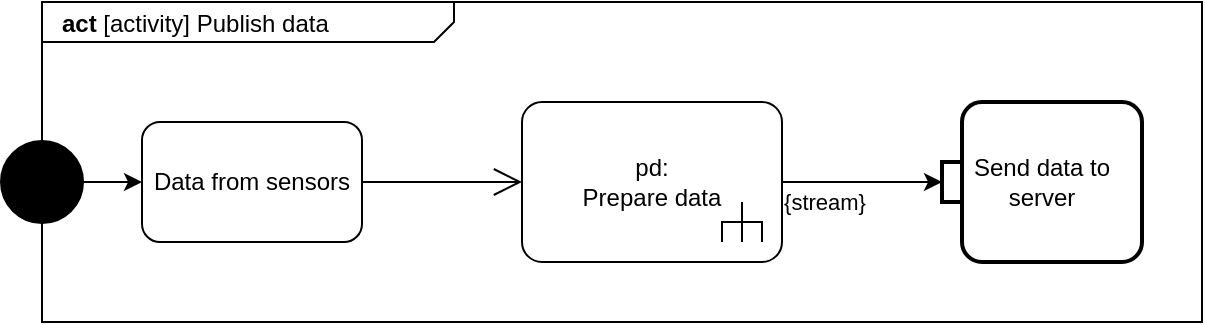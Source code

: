 <mxfile version="16.4.0" type="device" pages="5"><diagram name="Publish data" id="e7e014a7-5840-1c2e-5031-d8a46d1fe8dd"><mxGraphModel dx="1662" dy="878" grid="1" gridSize="10" guides="1" tooltips="1" connect="1" arrows="1" fold="1" page="1" pageScale="1" pageWidth="1169" pageHeight="826" background="none" math="0" shadow="0"><root><mxCell id="0"/><mxCell id="1" parent="0"/><mxCell id="7dHdj82QMktND5vD_DdU-41" value="&lt;p style=&quot;margin: 0px ; margin-top: 4px ; margin-left: 10px ; text-align: left&quot;&gt;&lt;b&gt;act&lt;/b&gt;   [activity] Publish data&lt;/p&gt;" style="html=1;shape=mxgraph.sysml.package;align=left;spacingLeft=5;verticalAlign=top;spacingTop=-3;labelX=206;html=1;overflow=fill;" parent="1" vertex="1"><mxGeometry x="120" y="100" width="580" height="160" as="geometry"/></mxCell><mxCell id="JfoF_RgNgmM4-vFtW8MZ-22" value="" style="edgeStyle=orthogonalEdgeStyle;rounded=0;orthogonalLoop=1;jettySize=auto;html=1;" parent="1" source="JfoF_RgNgmM4-vFtW8MZ-1" target="JfoF_RgNgmM4-vFtW8MZ-9" edge="1"><mxGeometry relative="1" as="geometry"/></mxCell><mxCell id="JfoF_RgNgmM4-vFtW8MZ-1" value="" style="shape=ellipse;html=1;fillColor=#000000;strokeWidth=2;verticalLabelPosition=bottom;verticalAlignment=top;perimeter=ellipsePerimeter;" parent="1" vertex="1"><mxGeometry x="100" y="170" width="40" height="40" as="geometry"/></mxCell><mxCell id="JfoF_RgNgmM4-vFtW8MZ-7" value="" style="edgeStyle=elbowEdgeStyle;html=1;elbow=horizontal;startArrow=open;rounded=0;endArrow=none;verticalAlign=bottom;startSize=12;entryX=1;entryY=0.5;entryDx=0;entryDy=0;exitX=0;exitY=0.5;exitDx=0;exitDy=0;exitPerimeter=0;" parent="1" source="JfoF_RgNgmM4-vFtW8MZ-17" target="JfoF_RgNgmM4-vFtW8MZ-9" edge="1"><mxGeometry relative="1" as="geometry"><mxPoint x="285" y="190" as="targetPoint"/><mxPoint x="375" y="190" as="sourcePoint"/></mxGeometry></mxCell><mxCell id="JfoF_RgNgmM4-vFtW8MZ-9" value="Data from sensors" style="shape=rect;html=1;rounded=1;whiteSpace=wrap;align=center;" parent="1" vertex="1"><mxGeometry x="170" y="160" width="110" height="60" as="geometry"/></mxCell><mxCell id="JfoF_RgNgmM4-vFtW8MZ-21" value="" style="edgeStyle=orthogonalEdgeStyle;rounded=0;orthogonalLoop=1;jettySize=auto;html=1;" parent="1" source="JfoF_RgNgmM4-vFtW8MZ-17" target="JfoF_RgNgmM4-vFtW8MZ-19" edge="1"><mxGeometry relative="1" as="geometry"/></mxCell><mxCell id="CWq925yvimgY76yjVDNL-1" value="{stream}" style="edgeLabel;html=1;align=center;verticalAlign=middle;resizable=0;points=[];" parent="JfoF_RgNgmM4-vFtW8MZ-21" vertex="1" connectable="0"><mxGeometry x="0.183" y="2" relative="1" as="geometry"><mxPoint x="-27" y="12" as="offset"/></mxGeometry></mxCell><mxCell id="JfoF_RgNgmM4-vFtW8MZ-17" value="pd:&lt;br&gt;Prepare data" style="html=1;shape=mxgraph.sysml.callBehAct;whiteSpace=wrap;align=center;" parent="1" vertex="1"><mxGeometry x="360" y="150" width="130" height="80" as="geometry"/></mxCell><mxCell id="JfoF_RgNgmM4-vFtW8MZ-19" value="Send data to server" style="html=1;shape=mxgraph.sysml.objFlowL;strokeWidth=2;whiteSpace=wrap;" parent="1" vertex="1"><mxGeometry x="570" y="150" width="100" height="80" as="geometry"/></mxCell></root></mxGraphModel></diagram><diagram id="3Un6DFby1iyPU_zSMwwB" name="Prepare data"><mxGraphModel dx="1662" dy="878" grid="1" gridSize="10" guides="1" tooltips="1" connect="1" arrows="1" fold="1" page="1" pageScale="1" pageWidth="827" pageHeight="1169" math="0" shadow="0"><root><mxCell id="x2i3GDjhA75MX5ldge6A-0"/><mxCell id="x2i3GDjhA75MX5ldge6A-1" parent="x2i3GDjhA75MX5ldge6A-0"/><mxCell id="VqHFXOiBXSeNVAOBvxoI-1" value="&lt;p style=&quot;margin: 0px ; margin-top: 4px ; margin-left: 10px ; text-align: left&quot;&gt;&lt;b&gt;act&lt;/b&gt;   [activity] Prepare data&lt;/p&gt;" style="html=1;shape=mxgraph.sysml.package;align=left;spacingLeft=5;verticalAlign=top;spacingTop=-3;labelX=156.29;html=1;overflow=fill;" parent="x2i3GDjhA75MX5ldge6A-1" vertex="1"><mxGeometry x="80" y="40" width="690" height="350" as="geometry"/></mxCell><mxCell id="bAS7IA4fPsO40qckGnFH-7" value="" style="edgeStyle=orthogonalEdgeStyle;rounded=0;orthogonalLoop=1;jettySize=auto;html=1;" parent="x2i3GDjhA75MX5ldge6A-1" source="bAS7IA4fPsO40qckGnFH-0" target="bAS7IA4fPsO40qckGnFH-6" edge="1"><mxGeometry relative="1" as="geometry"/></mxCell><mxCell id="bAS7IA4fPsO40qckGnFH-0" value="inputData:&lt;br&gt;Sensor data" style="shape=rect;html=1;whiteSpace=wrap;align=center;" parent="x2i3GDjhA75MX5ldge6A-1" vertex="1"><mxGeometry x="30" y="90" width="100" height="40" as="geometry"/></mxCell><mxCell id="bAS7IA4fPsO40qckGnFH-6" value="vd:&lt;br&gt;Validate Data" style="html=1;shape=mxgraph.sysml.callBehAct;whiteSpace=wrap;align=center;" parent="x2i3GDjhA75MX5ldge6A-1" vertex="1"><mxGeometry x="220" y="70" width="160" height="80" as="geometry"/></mxCell><mxCell id="bAS7IA4fPsO40qckGnFH-8" value="" style="shape=rhombus;html=1;verticalLabelPosition=bottom;verticalAlignment=top;" parent="x2i3GDjhA75MX5ldge6A-1" vertex="1"><mxGeometry x="280" y="210" width="40" height="40" as="geometry"/></mxCell><mxCell id="bAS7IA4fPsO40qckGnFH-9" value="" style="edgeStyle=elbowEdgeStyle;html=1;elbow=horizontal;align=right;verticalAlign=bottom;endArrow=none;rounded=0;labelBackgroundColor=none;startArrow=open;startSize=12;entryX=0.5;entryY=1;entryDx=0;entryDy=0;entryPerimeter=0;" parent="x2i3GDjhA75MX5ldge6A-1" source="bAS7IA4fPsO40qckGnFH-8" target="bAS7IA4fPsO40qckGnFH-6" edge="1"><mxGeometry relative="1" as="geometry"><mxPoint x="300" y="170" as="targetPoint"/></mxGeometry></mxCell><mxCell id="bAS7IA4fPsO40qckGnFH-12" value="isDataValid:&lt;br&gt;Boolean" style="edgeLabel;html=1;align=center;verticalAlign=middle;resizable=0;points=[];" parent="bAS7IA4fPsO40qckGnFH-9" vertex="1" connectable="0"><mxGeometry x="0.479" y="-2" relative="1" as="geometry"><mxPoint x="28" y="5" as="offset"/></mxGeometry></mxCell><mxCell id="bAS7IA4fPsO40qckGnFH-10" value="[true]" style="edgeStyle=elbowEdgeStyle;html=1;elbow=vertical;verticalAlign=bottom;endArrow=open;rounded=0;labelBackgroundColor=none;endSize=12;entryX=0;entryY=0.5;entryDx=0;entryDy=0;entryPerimeter=0;" parent="x2i3GDjhA75MX5ldge6A-1" source="bAS7IA4fPsO40qckGnFH-8" target="bAS7IA4fPsO40qckGnFH-13" edge="1"><mxGeometry relative="1" as="geometry"><mxPoint x="400" y="230" as="targetPoint"/><mxPoint x="320" y="230" as="sourcePoint"/></mxGeometry></mxCell><mxCell id="bAS7IA4fPsO40qckGnFH-11" value="[else]" style="edgeStyle=elbowEdgeStyle;html=1;elbow=vertical;verticalAlign=bottom;endArrow=open;rounded=0;labelBackgroundColor=none;endSize=12;entryX=0;entryY=0.5;entryDx=0;entryDy=0;entryPerimeter=0;" parent="x2i3GDjhA75MX5ldge6A-1" source="bAS7IA4fPsO40qckGnFH-8" target="bAS7IA4fPsO40qckGnFH-22" edge="1"><mxGeometry relative="1" as="geometry"><mxPoint x="200" y="230" as="targetPoint"/><Array as="points"><mxPoint x="120" y="270"/><mxPoint x="180" y="230"/></Array></mxGeometry></mxCell><mxCell id="bAS7IA4fPsO40qckGnFH-13" value="Adjust units" style="html=1;shape=mxgraph.sysml.isControl;whiteSpace=wrap;align=center;" parent="x2i3GDjhA75MX5ldge6A-1" vertex="1"><mxGeometry x="414" y="200" width="120" height="60" as="geometry"/></mxCell><mxCell id="bAS7IA4fPsO40qckGnFH-15" value="{stream}" style="edgeStyle=elbowEdgeStyle;html=1;elbow=vertical;endArrow=open;rounded=0;verticalAlign=bottom;entryX=0;entryY=0.5;endSize=12;entryDx=0;entryDy=0;entryPerimeter=0;exitX=1;exitY=0.5;exitDx=0;exitDy=0;exitPerimeter=0;" parent="x2i3GDjhA75MX5ldge6A-1" source="bAS7IA4fPsO40qckGnFH-13" target="bAS7IA4fPsO40qckGnFH-16" edge="1"><mxGeometry relative="1" as="geometry"><mxPoint x="490" y="260" as="targetPoint"/></mxGeometry></mxCell><mxCell id="bAS7IA4fPsO40qckGnFH-16" value="Setup timestamp" style="html=1;shape=mxgraph.sysml.isControl;whiteSpace=wrap;align=center;" parent="x2i3GDjhA75MX5ldge6A-1" vertex="1"><mxGeometry x="600" y="200" width="120" height="60" as="geometry"/></mxCell><mxCell id="bAS7IA4fPsO40qckGnFH-18" value="{stream}" style="edgeStyle=elbowEdgeStyle;html=1;elbow=vertical;endArrow=open;rounded=0;verticalAlign=bottom;entryX=0.5;entryY=0;endSize=12;entryDx=0;entryDy=0;exitX=1;exitY=0.5;exitDx=0;exitDy=0;exitPerimeter=0;" parent="x2i3GDjhA75MX5ldge6A-1" source="bAS7IA4fPsO40qckGnFH-16" target="bAS7IA4fPsO40qckGnFH-19" edge="1"><mxGeometry x="-1" y="14" relative="1" as="geometry"><mxPoint x="760" y="140" as="targetPoint"/><mxPoint x="790" y="230" as="sourcePoint"/><Array as="points"><mxPoint x="600" y="320"/><mxPoint x="730" y="240"/><mxPoint x="730" y="360"/><mxPoint x="680" y="320"/><mxPoint x="730" y="280"/></Array><mxPoint x="-4" y="-10" as="offset"/></mxGeometry></mxCell><mxCell id="bAS7IA4fPsO40qckGnFH-19" value="output data:&lt;br&gt;Server data" style="shape=rect;html=1;whiteSpace=wrap;align=center;" parent="x2i3GDjhA75MX5ldge6A-1" vertex="1"><mxGeometry x="394" y="350" width="160" height="80" as="geometry"/></mxCell><mxCell id="bAS7IA4fPsO40qckGnFH-26" style="edgeStyle=orthogonalEdgeStyle;rounded=0;orthogonalLoop=1;jettySize=auto;html=1;exitX=1;exitY=0.5;exitDx=0;exitDy=0;exitPerimeter=0;entryX=0.5;entryY=0;entryDx=0;entryDy=0;" parent="x2i3GDjhA75MX5ldge6A-1" source="bAS7IA4fPsO40qckGnFH-22" target="bAS7IA4fPsO40qckGnFH-19" edge="1"><mxGeometry relative="1" as="geometry"/></mxCell><mxCell id="bAS7IA4fPsO40qckGnFH-22" value="Generate error message" style="html=1;shape=mxgraph.sysml.isControl;whiteSpace=wrap;align=center;" parent="x2i3GDjhA75MX5ldge6A-1" vertex="1"><mxGeometry x="150" y="290" width="120" height="60" as="geometry"/></mxCell></root></mxGraphModel></diagram><diagram id="cBzcxg7bb8-WMVqb4O7k" name="Validate data"><mxGraphModel dx="1662" dy="878" grid="1" gridSize="10" guides="1" tooltips="1" connect="1" arrows="1" fold="1" page="1" pageScale="1" pageWidth="827" pageHeight="1169" math="0" shadow="0"><root><mxCell id="5gHHppkjotb1Nl6CdZCv-0"/><mxCell id="5gHHppkjotb1Nl6CdZCv-1" parent="5gHHppkjotb1Nl6CdZCv-0"/><mxCell id="f2SLlXvwMD1qYt9ZCePu-0" value="&lt;p style=&quot;margin: 0px ; margin-top: 4px ; margin-left: 10px ; text-align: left&quot;&gt;&lt;b&gt;act&lt;/b&gt;   [activity] Validate data&lt;/p&gt;" style="html=1;shape=mxgraph.sysml.package;align=left;spacingLeft=5;verticalAlign=top;spacingTop=-3;labelX=156.29;html=1;overflow=fill;" parent="5gHHppkjotb1Nl6CdZCv-1" vertex="1"><mxGeometry x="80" y="40" width="690" height="350" as="geometry"/></mxCell><mxCell id="QNfdYo04F6BbWZ-JcwOj-5" style="edgeStyle=orthogonalEdgeStyle;rounded=0;orthogonalLoop=1;jettySize=auto;html=1;exitX=1;exitY=0.5;exitDx=0;exitDy=0;entryX=0;entryY=0.5;entryDx=0;entryDy=0;entryPerimeter=0;" parent="5gHHppkjotb1Nl6CdZCv-1" source="QNfdYo04F6BbWZ-JcwOj-0" target="QNfdYo04F6BbWZ-JcwOj-1" edge="1"><mxGeometry relative="1" as="geometry"/></mxCell><mxCell id="QNfdYo04F6BbWZ-JcwOj-0" value="inputData:&lt;br&gt;Sensor data" style="shape=rect;html=1;whiteSpace=wrap;align=center;" parent="5gHHppkjotb1Nl6CdZCv-1" vertex="1"><mxGeometry y="70" width="160" height="80" as="geometry"/></mxCell><mxCell id="QNfdYo04F6BbWZ-JcwOj-14" style="edgeStyle=orthogonalEdgeStyle;rounded=0;orthogonalLoop=1;jettySize=auto;html=1;exitX=1;exitY=0.5;exitDx=0;exitDy=0;exitPerimeter=0;entryX=0.5;entryY=0;entryDx=0;entryDy=0;" parent="5gHHppkjotb1Nl6CdZCv-1" source="QNfdYo04F6BbWZ-JcwOj-1" target="QNfdYo04F6BbWZ-JcwOj-10" edge="1"><mxGeometry relative="1" as="geometry"/></mxCell><mxCell id="QNfdYo04F6BbWZ-JcwOj-15" value="isKnownSensor:&lt;br&gt;Boolean" style="edgeLabel;html=1;align=center;verticalAlign=middle;resizable=0;points=[];" parent="QNfdYo04F6BbWZ-JcwOj-14" vertex="1" connectable="0"><mxGeometry x="-0.376" y="-3" relative="1" as="geometry"><mxPoint x="17" y="-23" as="offset"/></mxGeometry></mxCell><mxCell id="QNfdYo04F6BbWZ-JcwOj-1" value="Indetify sensor" style="html=1;shape=mxgraph.sysml.isControl;whiteSpace=wrap;align=center;" parent="5gHHppkjotb1Nl6CdZCv-1" vertex="1"><mxGeometry x="294" y="80" width="120" height="60" as="geometry"/></mxCell><mxCell id="QNfdYo04F6BbWZ-JcwOj-10" value="" style="shape=rhombus;html=1;verticalLabelPosition=bottom;verticalAlignment=top;" parent="5gHHppkjotb1Nl6CdZCv-1" vertex="1"><mxGeometry x="490" y="140" width="40" height="40" as="geometry"/></mxCell><mxCell id="QNfdYo04F6BbWZ-JcwOj-12" value="[true]" style="edgeStyle=elbowEdgeStyle;html=1;elbow=vertical;verticalAlign=bottom;endArrow=open;rounded=0;labelBackgroundColor=none;endSize=12;entryX=1;entryY=0.5;entryDx=0;entryDy=0;entryPerimeter=0;exitX=1;exitY=0.5;exitDx=0;exitDy=0;" parent="5gHHppkjotb1Nl6CdZCv-1" source="QNfdYo04F6BbWZ-JcwOj-10" target="cafLtgWBnsFlHzOtjkQG-0" edge="1"><mxGeometry relative="1" as="geometry"><mxPoint x="610" y="245" as="targetPoint"/><Array as="points"><mxPoint x="640" y="250"/><mxPoint x="560" y="210"/><mxPoint x="620" y="250"/><mxPoint x="570" y="210"/><mxPoint x="540" y="240"/></Array></mxGeometry></mxCell><mxCell id="QNfdYo04F6BbWZ-JcwOj-13" value="[else]" style="edgeStyle=elbowEdgeStyle;html=1;elbow=vertical;verticalAlign=bottom;endArrow=open;rounded=0;labelBackgroundColor=none;endSize=12;exitX=0;exitY=0.5;exitDx=0;exitDy=0;" parent="5gHHppkjotb1Nl6CdZCv-1" source="QNfdYo04F6BbWZ-JcwOj-10" target="u1cWtA9HuxWcB0MiKzds-0" edge="1"><mxGeometry relative="1" as="geometry"><mxPoint x="410" y="245" as="targetPoint"/><Array as="points"><mxPoint x="470" y="160"/><mxPoint x="340" y="200"/><mxPoint x="380" y="160"/><mxPoint x="280" y="220"/></Array></mxGeometry></mxCell><mxCell id="cafLtgWBnsFlHzOtjkQG-7" style="edgeStyle=orthogonalEdgeStyle;rounded=0;orthogonalLoop=1;jettySize=auto;html=1;exitX=0;exitY=0.5;exitDx=0;exitDy=0;exitPerimeter=0;" parent="5gHHppkjotb1Nl6CdZCv-1" source="cafLtgWBnsFlHzOtjkQG-0" edge="1"><mxGeometry relative="1" as="geometry"><mxPoint x="280" y="360" as="targetPoint"/></mxGeometry></mxCell><mxCell id="cafLtgWBnsFlHzOtjkQG-8" value="isValidValue:&lt;br&gt;Boolean" style="edgeLabel;html=1;align=center;verticalAlign=middle;resizable=0;points=[];" parent="cafLtgWBnsFlHzOtjkQG-7" vertex="1" connectable="0"><mxGeometry x="-0.191" y="-2" relative="1" as="geometry"><mxPoint y="-18" as="offset"/></mxGeometry></mxCell><mxCell id="cafLtgWBnsFlHzOtjkQG-0" value="Check unit constraints" style="html=1;shape=mxgraph.sysml.isControl;whiteSpace=wrap;align=center;" parent="5gHHppkjotb1Nl6CdZCv-1" vertex="1"><mxGeometry x="480" y="280" width="120" height="60" as="geometry"/></mxCell><mxCell id="u1cWtA9HuxWcB0MiKzds-0" value="isDataValid:&lt;br&gt;Boolean" style="shape=rect;html=1;whiteSpace=wrap;align=center;" parent="5gHHppkjotb1Nl6CdZCv-1" vertex="1"><mxGeometry x="220" y="360.0" width="120" height="60" as="geometry"/></mxCell></root></mxGraphModel></diagram><diagram id="IX8HB5eVjhqEcZfaehb6" name="RT Visualization"><mxGraphModel dx="1146" dy="606" grid="1" gridSize="10" guides="1" tooltips="1" connect="1" arrows="1" fold="1" page="1" pageScale="1" pageWidth="827" pageHeight="1169" math="0" shadow="0"><root><mxCell id="RWzSgJWbdheXzcFklmRc-0"/><mxCell id="RWzSgJWbdheXzcFklmRc-1" parent="RWzSgJWbdheXzcFklmRc-0"/><mxCell id="RWzSgJWbdheXzcFklmRc-2" value="&lt;p style=&quot;margin: 0px ; margin-top: 4px ; margin-left: 10px ; text-align: left&quot;&gt;&lt;b&gt;act&lt;/b&gt;   [activity] RT visualization&lt;/p&gt;" style="html=1;shape=mxgraph.sysml.package;align=left;spacingLeft=5;verticalAlign=top;spacingTop=-3;labelX=167;html=1;overflow=fill;" vertex="1" parent="RWzSgJWbdheXzcFklmRc-1"><mxGeometry x="40" y="40" width="600" height="130" as="geometry"/></mxCell><mxCell id="XE9DvOw8k-lfp-LuiPaV-1" style="edgeStyle=orthogonalEdgeStyle;rounded=0;orthogonalLoop=1;jettySize=auto;html=1;exitX=1;exitY=0.5;exitDx=0;exitDy=0;" edge="1" parent="RWzSgJWbdheXzcFklmRc-1" source="Pegs4wmv3HI09jGecWGz-0" target="i8hducktJwxU_8jZnl5n-2"><mxGeometry relative="1" as="geometry"><mxPoint x="110" y="110" as="targetPoint"/></mxGeometry></mxCell><mxCell id="Pegs4wmv3HI09jGecWGz-0" value="" style="shape=ellipse;html=1;fillColor=#000000;strokeWidth=2;verticalLabelPosition=bottom;verticalAlignment=top;perimeter=ellipsePerimeter;" vertex="1" parent="RWzSgJWbdheXzcFklmRc-1"><mxGeometry x="20" y="90" width="40" height="40" as="geometry"/></mxCell><mxCell id="i8hducktJwxU_8jZnl5n-1" style="edgeStyle=orthogonalEdgeStyle;rounded=0;orthogonalLoop=1;jettySize=auto;html=1;exitX=1;exitY=0.5;exitDx=0;exitDy=0;entryX=0;entryY=0.5;entryDx=0;entryDy=0;entryPerimeter=0;exitPerimeter=0;" edge="1" parent="RWzSgJWbdheXzcFklmRc-1" source="i8hducktJwxU_8jZnl5n-2" target="i8hducktJwxU_8jZnl5n-0"><mxGeometry relative="1" as="geometry"><mxPoint x="220" y="110" as="sourcePoint"/></mxGeometry></mxCell><mxCell id="3q6bVI_lEYhw0KJKJqsa-1" value="" style="edgeStyle=orthogonalEdgeStyle;rounded=0;orthogonalLoop=1;jettySize=auto;html=1;" edge="1" parent="RWzSgJWbdheXzcFklmRc-1" source="i8hducktJwxU_8jZnl5n-0" target="3q6bVI_lEYhw0KJKJqsa-0"><mxGeometry relative="1" as="geometry"/></mxCell><mxCell id="3q6bVI_lEYhw0KJKJqsa-2" value="{stream}" style="edgeLabel;html=1;align=center;verticalAlign=middle;resizable=0;points=[];" vertex="1" connectable="0" parent="3q6bVI_lEYhw0KJKJqsa-1"><mxGeometry x="0.19" y="-1" relative="1" as="geometry"><mxPoint x="-3" y="-11" as="offset"/></mxGeometry></mxCell><mxCell id="i8hducktJwxU_8jZnl5n-0" value="pd:&lt;br&gt;Prepare data" style="html=1;shape=mxgraph.sysml.callBehAct;whiteSpace=wrap;align=center;" vertex="1" parent="RWzSgJWbdheXzcFklmRc-1"><mxGeometry x="284" y="70" width="130" height="80" as="geometry"/></mxCell><mxCell id="i8hducktJwxU_8jZnl5n-2" value="Data from sensors" style="html=1;shape=mxgraph.sysml.objFlowR;whiteSpace=wrap;" vertex="1" parent="RWzSgJWbdheXzcFklmRc-1"><mxGeometry x="110" y="80" width="120" height="60" as="geometry"/></mxCell><mxCell id="3q6bVI_lEYhw0KJKJqsa-0" value="Send data to device" style="html=1;shape=mxgraph.sysml.objFlowL;whiteSpace=wrap;" vertex="1" parent="RWzSgJWbdheXzcFklmRc-1"><mxGeometry x="480" y="80" width="140" height="60" as="geometry"/></mxCell></root></mxGraphModel></diagram><diagram id="TU8Psxcm6TMZLFLZZGfW" name="Event handler"><mxGraphModel dx="1146" dy="606" grid="1" gridSize="10" guides="1" tooltips="1" connect="1" arrows="1" fold="1" page="1" pageScale="1" pageWidth="827" pageHeight="1169" math="0" shadow="0"><root><mxCell id="KRzBCrGNwfFfLs2EiNDG-0"/><mxCell id="KRzBCrGNwfFfLs2EiNDG-1" parent="KRzBCrGNwfFfLs2EiNDG-0"/><mxCell id="KRzBCrGNwfFfLs2EiNDG-2" value="&lt;p style=&quot;margin: 0px ; margin-top: 4px ; margin-left: 10px ; text-align: left&quot;&gt;&lt;b&gt;act&lt;/b&gt;   [activity] Event handler&lt;/p&gt;" style="html=1;shape=mxgraph.sysml.package;align=left;spacingLeft=5;verticalAlign=top;spacingTop=-3;labelX=162;html=1;overflow=fill;" vertex="1" parent="KRzBCrGNwfFfLs2EiNDG-1"><mxGeometry x="40" y="40" width="760" height="400" as="geometry"/></mxCell><mxCell id="KRzBCrGNwfFfLs2EiNDG-5" style="edgeStyle=orthogonalEdgeStyle;rounded=0;orthogonalLoop=1;jettySize=auto;html=1;exitX=1;exitY=0.5;exitDx=0;exitDy=0;entryX=0.5;entryY=0;entryDx=0;entryDy=0;entryPerimeter=0;" edge="1" parent="KRzBCrGNwfFfLs2EiNDG-1" source="KRzBCrGNwfFfLs2EiNDG-3" target="KRzBCrGNwfFfLs2EiNDG-4"><mxGeometry relative="1" as="geometry"/></mxCell><mxCell id="KRzBCrGNwfFfLs2EiNDG-3" value="" style="shape=ellipse;html=1;fillColor=#000000;strokeWidth=2;verticalLabelPosition=bottom;verticalAlignment=top;perimeter=ellipsePerimeter;" vertex="1" parent="KRzBCrGNwfFfLs2EiNDG-1"><mxGeometry x="60" y="80" width="30" height="30" as="geometry"/></mxCell><mxCell id="mOjNeo8_vp5zpph3wqvR-1" style="edgeStyle=orthogonalEdgeStyle;rounded=0;orthogonalLoop=1;jettySize=auto;html=1;exitX=0.5;exitY=1;exitDx=0;exitDy=0;exitPerimeter=0;" edge="1" parent="KRzBCrGNwfFfLs2EiNDG-1" source="KRzBCrGNwfFfLs2EiNDG-4" target="mOjNeo8_vp5zpph3wqvR-0"><mxGeometry relative="1" as="geometry"/></mxCell><mxCell id="KRzBCrGNwfFfLs2EiNDG-4" value="Receive data from&lt;br&gt;device" style="html=1;shape=mxgraph.sysml.accEvent;strokeWidth=2;whiteSpace=wrap;align=center;" vertex="1" parent="KRzBCrGNwfFfLs2EiNDG-1"><mxGeometry x="130" y="130" width="140" height="60" as="geometry"/></mxCell><mxCell id="r0GgzLjTB9jAg0_cQehy-6" style="edgeStyle=orthogonalEdgeStyle;rounded=0;orthogonalLoop=1;jettySize=auto;html=1;exitX=1;exitY=0.5;exitDx=0;exitDy=0;entryX=0;entryY=0.5;entryDx=0;entryDy=0;entryPerimeter=0;" edge="1" parent="KRzBCrGNwfFfLs2EiNDG-1" source="mOjNeo8_vp5zpph3wqvR-0" target="r0GgzLjTB9jAg0_cQehy-8"><mxGeometry relative="1" as="geometry"><mxPoint x="370" y="275.0" as="targetPoint"/></mxGeometry></mxCell><mxCell id="mOjNeo8_vp5zpph3wqvR-0" value="Data from device:&lt;br&gt;Server data" style="shape=rect;html=1;rounded=1;whiteSpace=wrap;align=center;" vertex="1" parent="KRzBCrGNwfFfLs2EiNDG-1"><mxGeometry x="125" y="250" width="150" height="50" as="geometry"/></mxCell><mxCell id="r0GgzLjTB9jAg0_cQehy-15" style="edgeStyle=orthogonalEdgeStyle;rounded=0;orthogonalLoop=1;jettySize=auto;html=1;exitX=1;exitY=0.5;exitDx=0;exitDy=0;exitPerimeter=0;entryX=0;entryY=0.5;entryDx=0;entryDy=0;" edge="1" parent="KRzBCrGNwfFfLs2EiNDG-1" source="r0GgzLjTB9jAg0_cQehy-8" target="r0GgzLjTB9jAg0_cQehy-9"><mxGeometry relative="1" as="geometry"/></mxCell><mxCell id="r0GgzLjTB9jAg0_cQehy-8" value="pe:&lt;br&gt;Process data from Event" style="html=1;shape=mxgraph.sysml.callBehAct;whiteSpace=wrap;align=center;" vertex="1" parent="KRzBCrGNwfFfLs2EiNDG-1"><mxGeometry x="310" y="232.5" width="160" height="85" as="geometry"/></mxCell><mxCell id="r0GgzLjTB9jAg0_cQehy-17" style="edgeStyle=orthogonalEdgeStyle;rounded=0;orthogonalLoop=1;jettySize=auto;html=1;exitX=1;exitY=0.25;exitDx=0;exitDy=0;entryX=0;entryY=0.5;entryDx=0;entryDy=0;" edge="1" parent="KRzBCrGNwfFfLs2EiNDG-1" source="r0GgzLjTB9jAg0_cQehy-9" target="r0GgzLjTB9jAg0_cQehy-16"><mxGeometry relative="1" as="geometry"/></mxCell><mxCell id="r0GgzLjTB9jAg0_cQehy-19" style="edgeStyle=orthogonalEdgeStyle;rounded=0;orthogonalLoop=1;jettySize=auto;html=1;exitX=1;exitY=0.75;exitDx=0;exitDy=0;entryX=0;entryY=0.5;entryDx=0;entryDy=0;entryPerimeter=0;" edge="1" parent="KRzBCrGNwfFfLs2EiNDG-1" source="r0GgzLjTB9jAg0_cQehy-9" target="r0GgzLjTB9jAg0_cQehy-20"><mxGeometry relative="1" as="geometry"><mxPoint x="580" y="310.0" as="targetPoint"/></mxGeometry></mxCell><mxCell id="r0GgzLjTB9jAg0_cQehy-9" value="" style="shape=rect;html=1;fillColor=#000000;verticalLabelPosition=bottom;verticalAlignment=top;" vertex="1" parent="KRzBCrGNwfFfLs2EiNDG-1"><mxGeometry x="530" y="235" width="4" height="80" as="geometry"/></mxCell><mxCell id="r0GgzLjTB9jAg0_cQehy-30" style="edgeStyle=orthogonalEdgeStyle;rounded=0;orthogonalLoop=1;jettySize=auto;html=1;exitX=1;exitY=0.5;exitDx=0;exitDy=0;entryX=1;entryY=0.75;entryDx=0;entryDy=0;" edge="1" parent="KRzBCrGNwfFfLs2EiNDG-1" source="r0GgzLjTB9jAg0_cQehy-16" target="r0GgzLjTB9jAg0_cQehy-22"><mxGeometry relative="1" as="geometry"><Array as="points"><mxPoint x="780" y="240"/><mxPoint x="780" y="410"/></Array></mxGeometry></mxCell><mxCell id="r0GgzLjTB9jAg0_cQehy-16" value="Generate statistics" style="shape=rect;html=1;rounded=1;whiteSpace=wrap;align=center;" vertex="1" parent="KRzBCrGNwfFfLs2EiNDG-1"><mxGeometry x="580" y="220" width="160" height="40" as="geometry"/></mxCell><mxCell id="r0GgzLjTB9jAg0_cQehy-29" style="edgeStyle=orthogonalEdgeStyle;rounded=0;orthogonalLoop=1;jettySize=auto;html=1;exitX=1;exitY=0.5;exitDx=0;exitDy=0;exitPerimeter=0;entryX=1;entryY=0.25;entryDx=0;entryDy=0;" edge="1" parent="KRzBCrGNwfFfLs2EiNDG-1" source="r0GgzLjTB9jAg0_cQehy-20" target="r0GgzLjTB9jAg0_cQehy-22"><mxGeometry relative="1" as="geometry"/></mxCell><mxCell id="r0GgzLjTB9jAg0_cQehy-20" value="Send notification" style="html=1;shape=mxgraph.sysml.sendSigAct;strokeWidth=2;whiteSpace=wrap;align=center;" vertex="1" parent="KRzBCrGNwfFfLs2EiNDG-1"><mxGeometry x="580" y="290" width="160" height="40" as="geometry"/></mxCell><mxCell id="r0GgzLjTB9jAg0_cQehy-31" style="edgeStyle=orthogonalEdgeStyle;rounded=0;orthogonalLoop=1;jettySize=auto;html=1;exitX=0;exitY=0.5;exitDx=0;exitDy=0;entryX=0;entryY=0.5;entryDx=18;entryDy=0;entryPerimeter=0;" edge="1" parent="KRzBCrGNwfFfLs2EiNDG-1" source="r0GgzLjTB9jAg0_cQehy-22" target="KRzBCrGNwfFfLs2EiNDG-4"><mxGeometry relative="1" as="geometry"><Array as="points"><mxPoint x="80" y="390"/><mxPoint x="80" y="160"/></Array></mxGeometry></mxCell><mxCell id="r0GgzLjTB9jAg0_cQehy-22" value="" style="shape=rect;html=1;fillColor=#000000;verticalLabelPosition=bottom;labelBackgroundColor=#ffffff;verticalAlign=top;" vertex="1" parent="KRzBCrGNwfFfLs2EiNDG-1"><mxGeometry x="530" y="350" width="4" height="80" as="geometry"/></mxCell></root></mxGraphModel></diagram></mxfile>